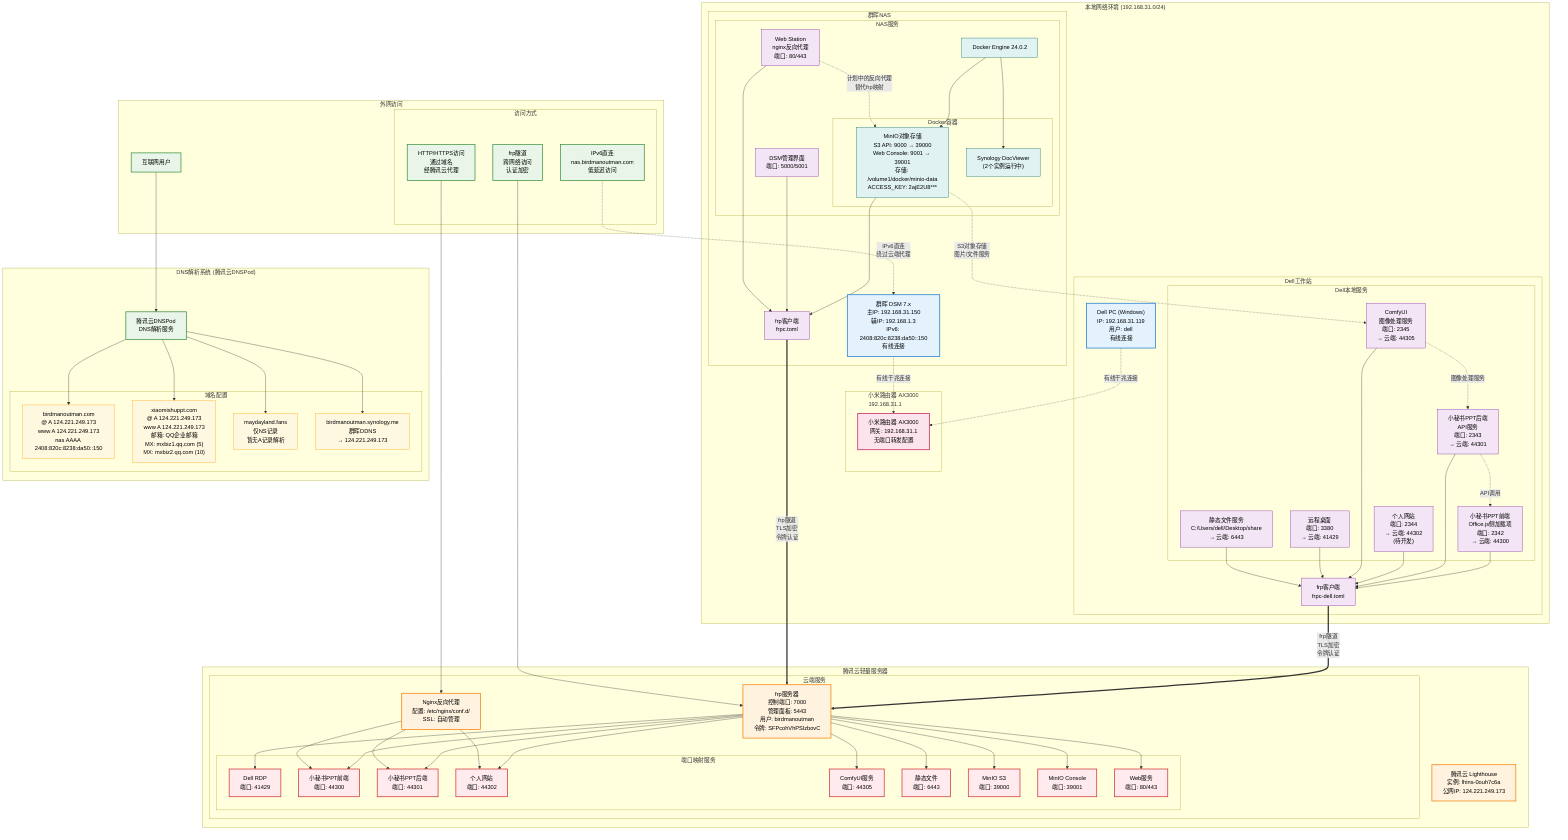 graph TB
    subgraph "本地网络环境 (192.168.31.0/24)"
        subgraph "小米路由器 AX3000<br/>192.168.31.1"
            ROUTER["小米路由器 AX3000<br/>网关: 192.168.31.1<br/>无端口转发配置"]
        end
        
        subgraph "Dell工作站<br/>BM-Precision7560<br/>192.168.31.119"
            DELL["Dell PC (Windows)<br/>IP: 192.168.31.119<br/>用户: dell<br/>有线连接"]
            DELL_FRPC["frp客户端<br/>frpc-dell.toml"]
            
            subgraph "Dell本地服务"
                PPT_FE["小秘书PPT前端<br/>Office.js侧加载项<br/>端口: 2342<br/>→ 云端: 44300"]
                PPT_BE["小秘书PPT后端<br/>API服务<br/>端口: 2343<br/>→ 云端: 44301"]
                PERSONAL["个人网站<br/>端口: 2344<br/>→ 云端: 44302<br/>(待开发)"]
                COMFYUI["ComfyUI<br/>图像处理服务<br/>端口: 2345<br/>→ 云端: 44305"]
                RDP["远程桌面<br/>端口: 3380<br/>→ 云端: 41429"]
                STATIC["静态文件服务<br/>C:/Users/dell/Desktop/share<br/>→ 云端: 6443"]
            end
        end
        
        subgraph "群晖NAS<br/>BM_NAS<br/>192.168.31.150"
            NAS["群晖 DSM 7.x<br/>主IP: 192.168.31.150<br/>辅IP: 192.168.1.3<br/>IPv6: 2408:820c:8238:da50::150<br/>有线连接"]
            NAS_FRPC["frp客户端<br/>frpc.toml"]
            
            subgraph "NAS服务"
                DSM["DSM管理界面<br/>端口: 5000/5001"]
                WEBSTATION["Web Station<br/>nginx反向代理<br/>端口: 80/443"]
                DOCKER["Docker Engine 24.0.2"]
                
                subgraph "Docker容器"
                    MINIO["MinIO对象存储<br/>S3 API: 9000 → 39000<br/>Web Console: 9001 → 39001<br/>存储: /volume1/docker/minio-data<br/>ACCESS_KEY: 2ajE2U8***"]
                    DOCVIEWER["Synology DocViewer<br/>(2个实例运行中)"]
                end
            end
        end
    end
    
    subgraph "腾讯云轻量服务器<br/>124.221.249.173"
        CLOUD["腾讯云 Lighthouse<br/>实例: lhins-0ouh7c6a<br/>公网IP: 124.221.249.173"]
        
        subgraph "云端服务"
            FRPS["frp服务器<br/>控制端口: 7000<br/>管理面板: 5443<br/>用户: birdmanoutman<br/>令牌: SFPcohVhPSlzbovC"]
            NGINX_CLOUD["Nginx反向代理<br/>配置: /etc/nginx/conf.d/<br/>SSL: 自动管理"]
            
            subgraph "端口映射服务"
                CLOUD_RDP["Dell RDP<br/>端口: 41429"]
                CLOUD_PPT_FE["小秘书PPT前端<br/>端口: 44300"]
                CLOUD_PPT_BE["小秘书PPT后端<br/>端口: 44301"]
                CLOUD_PERSONAL["个人网站<br/>端口: 44302"]
                CLOUD_COMFYUI["ComfyUI服务<br/>端口: 44305"]
                CLOUD_STATIC["静态文件<br/>端口: 6443"]
                CLOUD_MINIO_S3["MinIO S3<br/>端口: 39000"]
                CLOUD_MINIO_WEB["MinIO Console<br/>端口: 39001"]
                CLOUD_WEB["Web服务<br/>端口: 80/443"]
            end
        end
    end
    
    subgraph "DNS解析系统 (腾讯云DNSPod)"
        DNSPOD["腾讯云DNSPod<br/>DNS解析服务"]
        
        subgraph "域名配置"
            DOMAIN1["birdmanoutman.com<br/>@ A 124.221.249.173<br/>www A 124.221.249.173<br/>nas AAAA 2408:820c:8238:da50::150"]
            DOMAIN2["xiaomishuppt.com<br/>@ A 124.221.249.173<br/>www A 124.221.249.173<br/>邮箱: QQ企业邮箱<br/>MX: mxbiz1.qq.com (5)<br/>MX: mxbiz2.qq.com (10)"]
            DOMAIN3["maydayland.fans<br/>仅NS记录<br/>暂无A记录解析"]
            DOMAIN4["birdmanoutman.synology.me<br/>群晖DDNS<br/>→ 124.221.249.173"]
        end
    end
    
    subgraph "外网访问"
        INTERNET["互联网用户"]
        subgraph "访问方式"
            HTTP_ACCESS["HTTP/HTTPS访问<br/>通过域名<br/>经腾讯云代理"]
            IPV6_ACCESS["IPv6直连<br/>nas.birdmanoutman.com<br/>低延迟访问"]
            FRP_ACCESS["frp隧道<br/>跨网络访问<br/>认证加密"]
        end
    end
    
    %% 内网连接关系
    DELL -.->|"有线千兆连接"| ROUTER
    NAS -.->|"有线千兆连接"| ROUTER
    
    %% frp隧道连接
    DELL_FRPC ==>|"frp隧道<br/>TLS加密<br/>令牌认证"| FRPS
    NAS_FRPC ==>|"frp隧道<br/>TLS加密<br/>令牌认证"| FRPS
    
    %% Dell服务映射
    PPT_FE --> DELL_FRPC
    PPT_BE --> DELL_FRPC
    PERSONAL --> DELL_FRPC
    COMFYUI --> DELL_FRPC
    RDP --> DELL_FRPC
    STATIC --> DELL_FRPC
    
    %% NAS服务映射
    MINIO --> NAS_FRPC
    DSM --> NAS_FRPC
    WEBSTATION --> NAS_FRPC
    
    %% 云端服务映射
    FRPS --> CLOUD_RDP
    FRPS --> CLOUD_PPT_FE
    FRPS --> CLOUD_PPT_BE
    FRPS --> CLOUD_PERSONAL
    FRPS --> CLOUD_COMFYUI
    FRPS --> CLOUD_STATIC
    FRPS --> CLOUD_MINIO_S3
    FRPS --> CLOUD_MINIO_WEB
    FRPS --> CLOUD_WEB
    
    %% DNS解析连接
    INTERNET --> DNSPOD
    DNSPOD --> DOMAIN1
    DNSPOD --> DOMAIN2
    DNSPOD --> DOMAIN3
    DNSPOD --> DOMAIN4
    
    %% 外网访问路径
    HTTP_ACCESS --> NGINX_CLOUD
    NGINX_CLOUD --> CLOUD_PPT_FE
    NGINX_CLOUD --> CLOUD_PPT_BE
    NGINX_CLOUD --> CLOUD_PERSONAL
    
    IPV6_ACCESS -.->|"IPv6直连<br/>绕过云端代理"| NAS
    FRP_ACCESS --> FRPS
    
    %% Docker内部关系
    DOCKER --> MINIO
    DOCKER --> DOCVIEWER
    
    %% Web Station到MinIO的反向代理
    WEBSTATION -.->|"计划中的反向代理<br/>替代frp映射"| MINIO
    
    %% 数据流标注
    MINIO -.->|"S3对象存储<br/>图片/文件服务"| COMFYUI
    COMFYUI -.->|"图像处理服务"| PPT_BE
    PPT_BE -.->|"API调用"| PPT_FE
    
    %% 样式定义
    classDef localDevice fill:#e3f2fd,stroke:#1976d2,stroke-width:2px,color:#000
    classDef cloudDevice fill:#fff3e0,stroke:#f57c00,stroke-width:2px,color:#000
    classDef service fill:#f3e5f5,stroke:#7b1fa2,stroke-width:1px,color:#000
    classDef network fill:#e8f5e8,stroke:#388e3c,stroke-width:2px,color:#000
    classDef domain fill:#fff8e1,stroke:#ffa000,stroke-width:1px,color:#000
    classDef container fill:#e0f2f1,stroke:#00695c,stroke-width:1px,color:#000
    classDef router fill:#fce4ec,stroke:#c2185b,stroke-width:2px,color:#000
    classDef critical fill:#ffebee,stroke:#d32f2f,stroke-width:2px,color:#000
    
    class DELL,NAS localDevice
    class CLOUD,FRPS,NGINX_CLOUD cloudDevice
    class PPT_FE,PPT_BE,PERSONAL,COMFYUI,RDP,STATIC,DSM,WEBSTATION,DELL_FRPC,NAS_FRPC service
    class INTERNET,HTTP_ACCESS,IPV6_ACCESS,FRP_ACCESS,DNSPOD network
    class DOMAIN1,DOMAIN2,DOMAIN3,DOMAIN4 domain
    class MINIO,DOCVIEWER,DOCKER container
    class ROUTER router
    class CLOUD_RDP,CLOUD_PPT_FE,CLOUD_PPT_BE,CLOUD_PERSONAL,CLOUD_COMFYUI,CLOUD_STATIC,CLOUD_MINIO_S3,CLOUD_MINIO_WEB,CLOUD_WEB critical